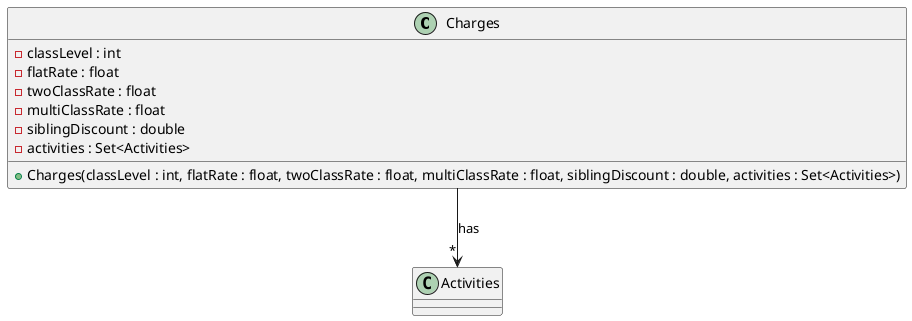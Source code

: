 
@startuml
class Charges {
    - classLevel : int
    - flatRate : float
    - twoClassRate : float
    - multiClassRate : float
    - siblingDiscount : double
    - activities : Set<Activities>

    + Charges(classLevel : int, flatRate : float, twoClassRate : float, multiClassRate : float, siblingDiscount : double, activities : Set<Activities>)
}

class Activities {
}

Charges --> "*" Activities : has

@enduml
